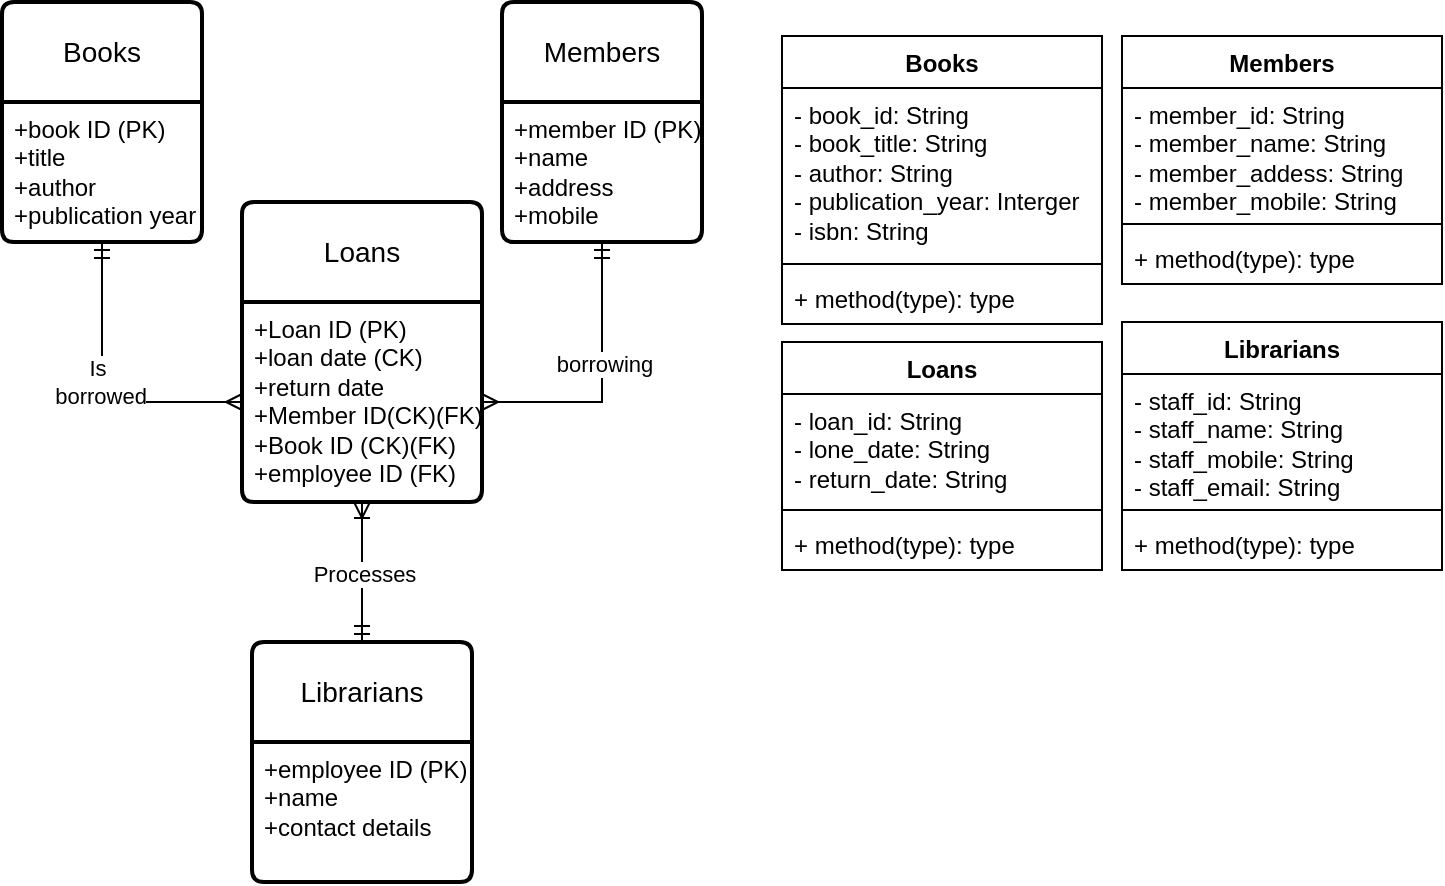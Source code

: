 <mxfile version="24.4.9" type="github">
  <diagram name="Page-1" id="alZYzKVGm1rKLEuzF7Mi">
    <mxGraphModel dx="707" dy="458" grid="1" gridSize="10" guides="1" tooltips="1" connect="1" arrows="1" fold="1" page="1" pageScale="1" pageWidth="827" pageHeight="1169" math="0" shadow="0">
      <root>
        <mxCell id="0" />
        <mxCell id="1" parent="0" />
        <mxCell id="uGziqLOks5biJ_jzIfbc-1" value="Books" style="swimlane;childLayout=stackLayout;horizontal=1;startSize=50;horizontalStack=0;rounded=1;fontSize=14;fontStyle=0;strokeWidth=2;resizeParent=0;resizeLast=1;shadow=0;dashed=0;align=center;arcSize=4;whiteSpace=wrap;html=1;" vertex="1" parent="1">
          <mxGeometry x="70" y="100" width="100" height="120" as="geometry" />
        </mxCell>
        <mxCell id="uGziqLOks5biJ_jzIfbc-2" value="&lt;div&gt;&lt;div&gt;&lt;span style=&quot;background-color: initial;&quot;&gt;+&lt;/span&gt;book ID (PK)&lt;/div&gt;&lt;div&gt;&lt;span style=&quot;background-color: initial;&quot;&gt;+&lt;/span&gt;title&lt;/div&gt;&lt;/div&gt;&lt;div&gt;&lt;span style=&quot;background-color: initial;&quot;&gt;+&lt;/span&gt;author&lt;br&gt;&lt;/div&gt;&lt;div&gt;&lt;span style=&quot;background-color: initial;&quot;&gt;+&lt;/span&gt;publication year&lt;br&gt;&lt;/div&gt;" style="align=left;strokeColor=none;fillColor=none;spacingLeft=4;fontSize=12;verticalAlign=top;resizable=0;rotatable=0;part=1;html=1;" vertex="1" parent="uGziqLOks5biJ_jzIfbc-1">
          <mxGeometry y="50" width="100" height="70" as="geometry" />
        </mxCell>
        <mxCell id="uGziqLOks5biJ_jzIfbc-3" value="Librarians" style="swimlane;childLayout=stackLayout;horizontal=1;startSize=50;horizontalStack=0;rounded=1;fontSize=14;fontStyle=0;strokeWidth=2;resizeParent=0;resizeLast=1;shadow=0;dashed=0;align=center;arcSize=4;whiteSpace=wrap;html=1;" vertex="1" parent="1">
          <mxGeometry x="195" y="420" width="110" height="120" as="geometry" />
        </mxCell>
        <mxCell id="uGziqLOks5biJ_jzIfbc-4" value="+employee ID (PK)&lt;br&gt;&lt;div&gt;&lt;span style=&quot;background-color: initial;&quot;&gt;+&lt;/span&gt;name&lt;/div&gt;&lt;div&gt;&lt;span style=&quot;background-color: initial;&quot;&gt;+&lt;/span&gt;contact details&lt;/div&gt;" style="align=left;strokeColor=none;fillColor=none;spacingLeft=4;fontSize=12;verticalAlign=top;resizable=0;rotatable=0;part=1;html=1;" vertex="1" parent="uGziqLOks5biJ_jzIfbc-3">
          <mxGeometry y="50" width="110" height="70" as="geometry" />
        </mxCell>
        <mxCell id="uGziqLOks5biJ_jzIfbc-5" value="Loans" style="swimlane;childLayout=stackLayout;horizontal=1;startSize=50;horizontalStack=0;rounded=1;fontSize=14;fontStyle=0;strokeWidth=2;resizeParent=0;resizeLast=1;shadow=0;dashed=0;align=center;arcSize=4;whiteSpace=wrap;html=1;" vertex="1" parent="1">
          <mxGeometry x="190" y="200" width="120" height="150" as="geometry" />
        </mxCell>
        <mxCell id="uGziqLOks5biJ_jzIfbc-6" value="&lt;div&gt;&lt;span style=&quot;background-color: initial;&quot;&gt;+&lt;/span&gt;Loan ID (PK)&lt;/div&gt;&lt;div&gt;&lt;span style=&quot;background-color: initial;&quot;&gt;+&lt;/span&gt;loan date (CK)&lt;/div&gt;&lt;div&gt;&lt;span style=&quot;background-color: initial;&quot;&gt;+&lt;/span&gt;return date&lt;br&gt;&lt;/div&gt;&lt;div&gt;&lt;span style=&quot;background-color: initial;&quot;&gt;+&lt;/span&gt;Member ID(CK)(FK)&lt;/div&gt;&lt;div&gt;&lt;div&gt;&lt;span style=&quot;background-color: initial;&quot;&gt;+&lt;/span&gt;Book ID (CK)(FK)&lt;/div&gt;&lt;/div&gt;&lt;div&gt;&lt;span style=&quot;background-color: initial;&quot;&gt;+&lt;/span&gt;employee ID (FK)&lt;/div&gt;" style="align=left;strokeColor=none;fillColor=none;spacingLeft=4;fontSize=12;verticalAlign=top;resizable=0;rotatable=0;part=1;html=1;" vertex="1" parent="uGziqLOks5biJ_jzIfbc-5">
          <mxGeometry y="50" width="120" height="100" as="geometry" />
        </mxCell>
        <mxCell id="uGziqLOks5biJ_jzIfbc-7" value="Members" style="swimlane;childLayout=stackLayout;horizontal=1;startSize=50;horizontalStack=0;rounded=1;fontSize=14;fontStyle=0;strokeWidth=2;resizeParent=0;resizeLast=1;shadow=0;dashed=0;align=center;arcSize=4;whiteSpace=wrap;html=1;" vertex="1" parent="1">
          <mxGeometry x="320" y="100" width="100" height="120" as="geometry" />
        </mxCell>
        <mxCell id="uGziqLOks5biJ_jzIfbc-8" value="+member ID (PK)&lt;br&gt;&lt;div&gt;&lt;span style=&quot;background-color: initial;&quot;&gt;+&lt;/span&gt;name&lt;/div&gt;&lt;div&gt;&lt;span style=&quot;background-color: initial;&quot;&gt;+&lt;/span&gt;address&lt;/div&gt;&lt;div&gt;+mobile&lt;br&gt;&lt;/div&gt;" style="align=left;strokeColor=none;fillColor=none;spacingLeft=4;fontSize=12;verticalAlign=top;resizable=0;rotatable=0;part=1;html=1;" vertex="1" parent="uGziqLOks5biJ_jzIfbc-7">
          <mxGeometry y="50" width="100" height="70" as="geometry" />
        </mxCell>
        <mxCell id="uGziqLOks5biJ_jzIfbc-11" value="" style="edgeStyle=orthogonalEdgeStyle;fontSize=12;html=1;endArrow=ERmandOne;startArrow=ERmany;rounded=0;entryX=0.5;entryY=1;entryDx=0;entryDy=0;exitX=0;exitY=0.5;exitDx=0;exitDy=0;endFill=0;startFill=0;" edge="1" parent="1" source="uGziqLOks5biJ_jzIfbc-6" target="uGziqLOks5biJ_jzIfbc-2">
          <mxGeometry width="100" height="100" relative="1" as="geometry">
            <mxPoint x="20" y="310" as="sourcePoint" />
            <mxPoint x="120" y="210" as="targetPoint" />
          </mxGeometry>
        </mxCell>
        <mxCell id="uGziqLOks5biJ_jzIfbc-14" value="Is&amp;nbsp;&lt;div&gt;borrowed&lt;/div&gt;" style="edgeLabel;html=1;align=center;verticalAlign=middle;resizable=0;points=[];" vertex="1" connectable="0" parent="uGziqLOks5biJ_jzIfbc-11">
          <mxGeometry x="0.08" y="1" relative="1" as="geometry">
            <mxPoint y="1" as="offset" />
          </mxGeometry>
        </mxCell>
        <mxCell id="uGziqLOks5biJ_jzIfbc-10" value="" style="edgeStyle=orthogonalEdgeStyle;fontSize=12;html=1;endArrow=ERmandOne;startArrow=ERmany;rounded=0;entryX=0.5;entryY=1;entryDx=0;entryDy=0;exitX=1;exitY=0.5;exitDx=0;exitDy=0;startFill=0;" edge="1" parent="1" source="uGziqLOks5biJ_jzIfbc-6" target="uGziqLOks5biJ_jzIfbc-8">
          <mxGeometry width="100" height="100" relative="1" as="geometry">
            <mxPoint x="320" y="265" as="sourcePoint" />
            <mxPoint x="350" y="210" as="targetPoint" />
          </mxGeometry>
        </mxCell>
        <mxCell id="uGziqLOks5biJ_jzIfbc-13" value="borrowing" style="edgeLabel;html=1;align=center;verticalAlign=middle;resizable=0;points=[];" vertex="1" connectable="0" parent="uGziqLOks5biJ_jzIfbc-10">
          <mxGeometry x="0.133" y="-1" relative="1" as="geometry">
            <mxPoint as="offset" />
          </mxGeometry>
        </mxCell>
        <mxCell id="uGziqLOks5biJ_jzIfbc-16" value="" style="fontSize=12;html=1;endArrow=ERoneToMany;rounded=0;exitX=0.5;exitY=0;exitDx=0;exitDy=0;entryX=0.5;entryY=1;entryDx=0;entryDy=0;startArrow=ERmandOne;startFill=0;" edge="1" parent="1" source="uGziqLOks5biJ_jzIfbc-3" target="uGziqLOks5biJ_jzIfbc-6">
          <mxGeometry width="100" height="100" relative="1" as="geometry">
            <mxPoint x="380" y="370" as="sourcePoint" />
            <mxPoint x="480" y="270" as="targetPoint" />
          </mxGeometry>
        </mxCell>
        <mxCell id="uGziqLOks5biJ_jzIfbc-17" value="Processes" style="edgeLabel;html=1;align=center;verticalAlign=middle;resizable=0;points=[];" vertex="1" connectable="0" parent="uGziqLOks5biJ_jzIfbc-16">
          <mxGeometry x="0.013" y="-1" relative="1" as="geometry">
            <mxPoint y="1" as="offset" />
          </mxGeometry>
        </mxCell>
        <mxCell id="uGziqLOks5biJ_jzIfbc-18" value="Librarians" style="swimlane;fontStyle=1;align=center;verticalAlign=top;childLayout=stackLayout;horizontal=1;startSize=26;horizontalStack=0;resizeParent=1;resizeParentMax=0;resizeLast=0;collapsible=1;marginBottom=0;whiteSpace=wrap;html=1;" vertex="1" parent="1">
          <mxGeometry x="630" y="260" width="160" height="124" as="geometry" />
        </mxCell>
        <mxCell id="uGziqLOks5biJ_jzIfbc-19" value="- staff_id: String&amp;nbsp;&lt;div&gt;- staff_name: String&amp;nbsp;&lt;/div&gt;&lt;div&gt;- staff_mobile: String&lt;/div&gt;&lt;div&gt;- staff_email: String&lt;/div&gt;" style="text;strokeColor=none;fillColor=none;align=left;verticalAlign=top;spacingLeft=4;spacingRight=4;overflow=hidden;rotatable=0;points=[[0,0.5],[1,0.5]];portConstraint=eastwest;whiteSpace=wrap;html=1;" vertex="1" parent="uGziqLOks5biJ_jzIfbc-18">
          <mxGeometry y="26" width="160" height="64" as="geometry" />
        </mxCell>
        <mxCell id="uGziqLOks5biJ_jzIfbc-20" value="" style="line;strokeWidth=1;fillColor=none;align=left;verticalAlign=middle;spacingTop=-1;spacingLeft=3;spacingRight=3;rotatable=0;labelPosition=right;points=[];portConstraint=eastwest;strokeColor=inherit;" vertex="1" parent="uGziqLOks5biJ_jzIfbc-18">
          <mxGeometry y="90" width="160" height="8" as="geometry" />
        </mxCell>
        <mxCell id="uGziqLOks5biJ_jzIfbc-21" value="+ method(type): type" style="text;strokeColor=none;fillColor=none;align=left;verticalAlign=top;spacingLeft=4;spacingRight=4;overflow=hidden;rotatable=0;points=[[0,0.5],[1,0.5]];portConstraint=eastwest;whiteSpace=wrap;html=1;" vertex="1" parent="uGziqLOks5biJ_jzIfbc-18">
          <mxGeometry y="98" width="160" height="26" as="geometry" />
        </mxCell>
        <mxCell id="uGziqLOks5biJ_jzIfbc-22" value="Loans" style="swimlane;fontStyle=1;align=center;verticalAlign=top;childLayout=stackLayout;horizontal=1;startSize=26;horizontalStack=0;resizeParent=1;resizeParentMax=0;resizeLast=0;collapsible=1;marginBottom=0;whiteSpace=wrap;html=1;" vertex="1" parent="1">
          <mxGeometry x="460" y="270" width="160" height="114" as="geometry" />
        </mxCell>
        <mxCell id="uGziqLOks5biJ_jzIfbc-23" value="- loan_id: String&lt;div&gt;- lone_date: String&lt;/div&gt;&lt;div&gt;- return_date: String&lt;/div&gt;" style="text;strokeColor=none;fillColor=none;align=left;verticalAlign=top;spacingLeft=4;spacingRight=4;overflow=hidden;rotatable=0;points=[[0,0.5],[1,0.5]];portConstraint=eastwest;whiteSpace=wrap;html=1;" vertex="1" parent="uGziqLOks5biJ_jzIfbc-22">
          <mxGeometry y="26" width="160" height="54" as="geometry" />
        </mxCell>
        <mxCell id="uGziqLOks5biJ_jzIfbc-24" value="" style="line;strokeWidth=1;fillColor=none;align=left;verticalAlign=middle;spacingTop=-1;spacingLeft=3;spacingRight=3;rotatable=0;labelPosition=right;points=[];portConstraint=eastwest;strokeColor=inherit;" vertex="1" parent="uGziqLOks5biJ_jzIfbc-22">
          <mxGeometry y="80" width="160" height="8" as="geometry" />
        </mxCell>
        <mxCell id="uGziqLOks5biJ_jzIfbc-25" value="+ method(type): type" style="text;strokeColor=none;fillColor=none;align=left;verticalAlign=top;spacingLeft=4;spacingRight=4;overflow=hidden;rotatable=0;points=[[0,0.5],[1,0.5]];portConstraint=eastwest;whiteSpace=wrap;html=1;" vertex="1" parent="uGziqLOks5biJ_jzIfbc-22">
          <mxGeometry y="88" width="160" height="26" as="geometry" />
        </mxCell>
        <mxCell id="uGziqLOks5biJ_jzIfbc-26" value="Members" style="swimlane;fontStyle=1;align=center;verticalAlign=top;childLayout=stackLayout;horizontal=1;startSize=26;horizontalStack=0;resizeParent=1;resizeParentMax=0;resizeLast=0;collapsible=1;marginBottom=0;whiteSpace=wrap;html=1;" vertex="1" parent="1">
          <mxGeometry x="630" y="117" width="160" height="124" as="geometry" />
        </mxCell>
        <mxCell id="uGziqLOks5biJ_jzIfbc-27" value="- member_id: String&lt;div&gt;- member_name: String&lt;/div&gt;&lt;div&gt;- member_addess: String&lt;/div&gt;&lt;div&gt;- member_mobile: String&lt;/div&gt;" style="text;strokeColor=none;fillColor=none;align=left;verticalAlign=top;spacingLeft=4;spacingRight=4;overflow=hidden;rotatable=0;points=[[0,0.5],[1,0.5]];portConstraint=eastwest;whiteSpace=wrap;html=1;" vertex="1" parent="uGziqLOks5biJ_jzIfbc-26">
          <mxGeometry y="26" width="160" height="64" as="geometry" />
        </mxCell>
        <mxCell id="uGziqLOks5biJ_jzIfbc-28" value="" style="line;strokeWidth=1;fillColor=none;align=left;verticalAlign=middle;spacingTop=-1;spacingLeft=3;spacingRight=3;rotatable=0;labelPosition=right;points=[];portConstraint=eastwest;strokeColor=inherit;" vertex="1" parent="uGziqLOks5biJ_jzIfbc-26">
          <mxGeometry y="90" width="160" height="8" as="geometry" />
        </mxCell>
        <mxCell id="uGziqLOks5biJ_jzIfbc-29" value="+ method(type): type" style="text;strokeColor=none;fillColor=none;align=left;verticalAlign=top;spacingLeft=4;spacingRight=4;overflow=hidden;rotatable=0;points=[[0,0.5],[1,0.5]];portConstraint=eastwest;whiteSpace=wrap;html=1;" vertex="1" parent="uGziqLOks5biJ_jzIfbc-26">
          <mxGeometry y="98" width="160" height="26" as="geometry" />
        </mxCell>
        <mxCell id="uGziqLOks5biJ_jzIfbc-30" value="Books" style="swimlane;fontStyle=1;align=center;verticalAlign=top;childLayout=stackLayout;horizontal=1;startSize=26;horizontalStack=0;resizeParent=1;resizeParentMax=0;resizeLast=0;collapsible=1;marginBottom=0;whiteSpace=wrap;html=1;" vertex="1" parent="1">
          <mxGeometry x="460" y="117" width="160" height="144" as="geometry" />
        </mxCell>
        <mxCell id="uGziqLOks5biJ_jzIfbc-31" value="- book_id: String&lt;div&gt;- book_title: String&lt;/div&gt;&lt;div&gt;- author: String&lt;/div&gt;&lt;div&gt;- publication_year: Interger&lt;/div&gt;&lt;div&gt;- isbn: String&lt;/div&gt;" style="text;strokeColor=none;fillColor=none;align=left;verticalAlign=top;spacingLeft=4;spacingRight=4;overflow=hidden;rotatable=0;points=[[0,0.5],[1,0.5]];portConstraint=eastwest;whiteSpace=wrap;html=1;" vertex="1" parent="uGziqLOks5biJ_jzIfbc-30">
          <mxGeometry y="26" width="160" height="84" as="geometry" />
        </mxCell>
        <mxCell id="uGziqLOks5biJ_jzIfbc-32" value="" style="line;strokeWidth=1;fillColor=none;align=left;verticalAlign=middle;spacingTop=-1;spacingLeft=3;spacingRight=3;rotatable=0;labelPosition=right;points=[];portConstraint=eastwest;strokeColor=inherit;" vertex="1" parent="uGziqLOks5biJ_jzIfbc-30">
          <mxGeometry y="110" width="160" height="8" as="geometry" />
        </mxCell>
        <mxCell id="uGziqLOks5biJ_jzIfbc-33" value="+ method(type): type" style="text;strokeColor=none;fillColor=none;align=left;verticalAlign=top;spacingLeft=4;spacingRight=4;overflow=hidden;rotatable=0;points=[[0,0.5],[1,0.5]];portConstraint=eastwest;whiteSpace=wrap;html=1;" vertex="1" parent="uGziqLOks5biJ_jzIfbc-30">
          <mxGeometry y="118" width="160" height="26" as="geometry" />
        </mxCell>
      </root>
    </mxGraphModel>
  </diagram>
</mxfile>
